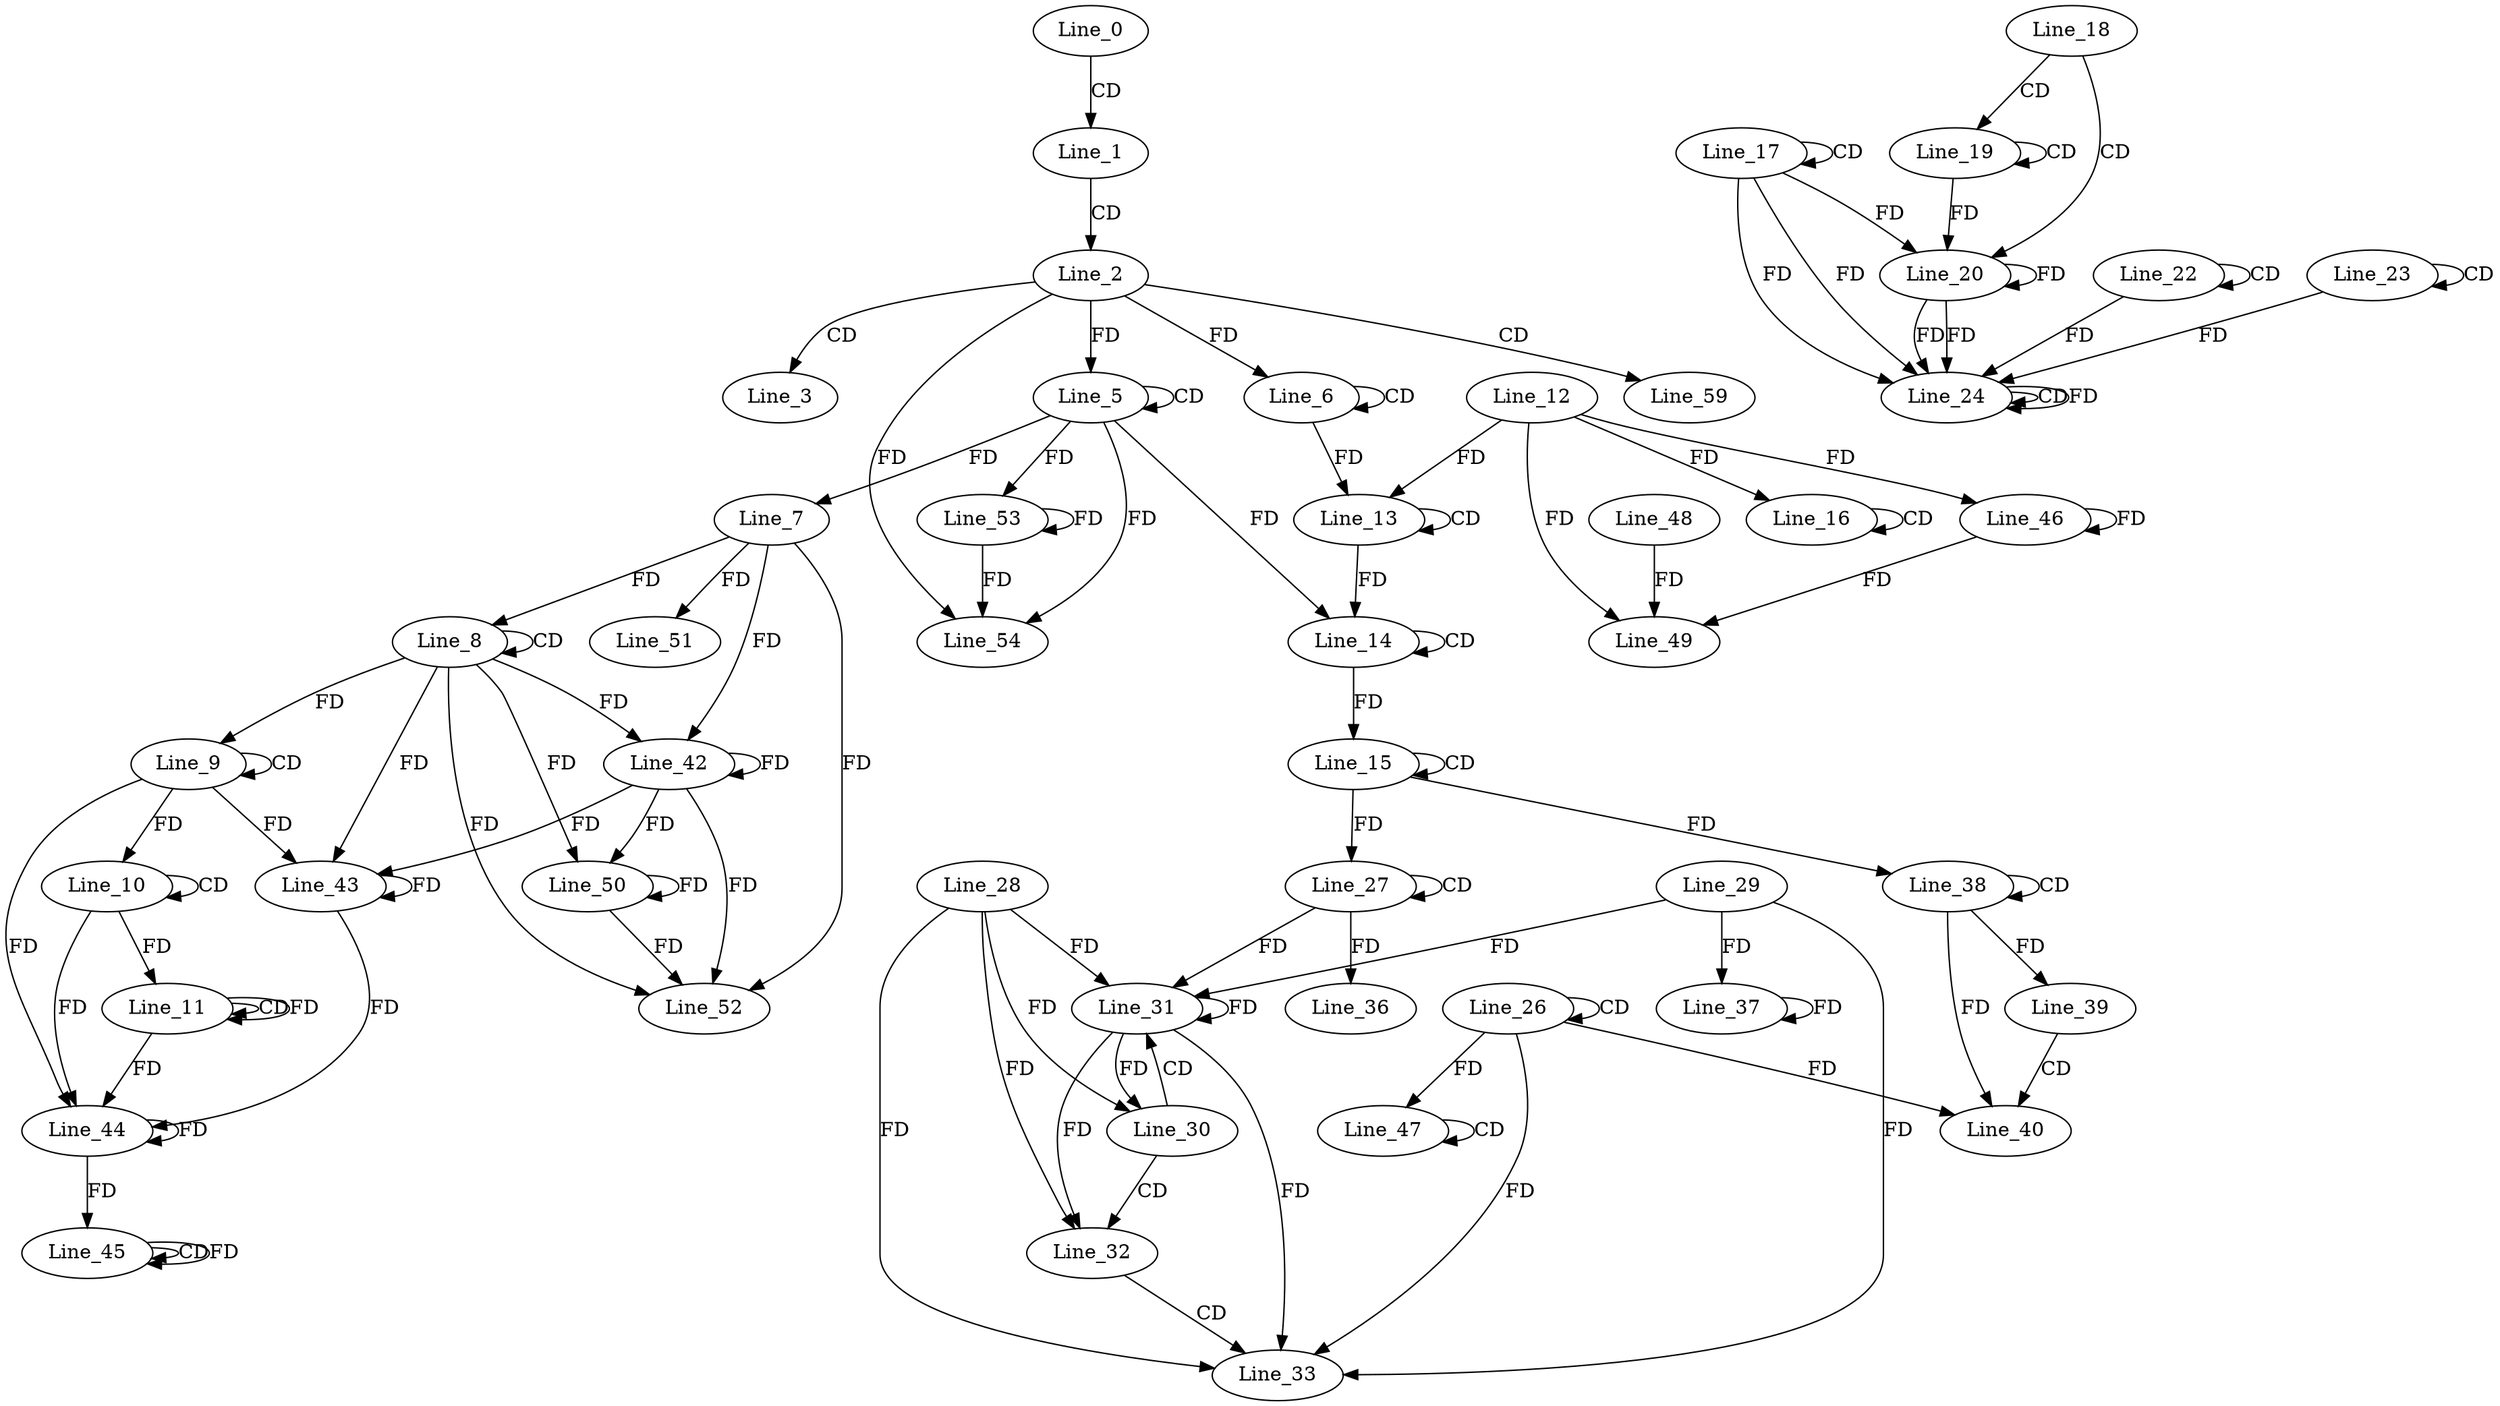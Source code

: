 digraph G {
  Line_0;
  Line_1;
  Line_2;
  Line_3;
  Line_5;
  Line_5;
  Line_6;
  Line_6;
  Line_7;
  Line_8;
  Line_8;
  Line_7;
  Line_9;
  Line_9;
  Line_10;
  Line_10;
  Line_11;
  Line_11;
  Line_11;
  Line_13;
  Line_13;
  Line_12;
  Line_13;
  Line_14;
  Line_14;
  Line_14;
  Line_15;
  Line_15;
  Line_16;
  Line_16;
  Line_17;
  Line_17;
  Line_18;
  Line_19;
  Line_19;
  Line_20;
  Line_20;
  Line_22;
  Line_22;
  Line_23;
  Line_23;
  Line_24;
  Line_24;
  Line_26;
  Line_26;
  Line_27;
  Line_27;
  Line_28;
  Line_30;
  Line_31;
  Line_31;
  Line_29;
  Line_32;
  Line_33;
  Line_36;
  Line_37;
  Line_38;
  Line_38;
  Line_39;
  Line_39;
  Line_40;
  Line_40;
  Line_42;
  Line_42;
  Line_43;
  Line_43;
  Line_44;
  Line_44;
  Line_45;
  Line_45;
  Line_45;
  Line_46;
  Line_47;
  Line_47;
  Line_47;
  Line_49;
  Line_48;
  Line_49;
  Line_49;
  Line_50;
  Line_51;
  Line_52;
  Line_53;
  Line_54;
  Line_59;
  Line_0 -> Line_1 [ label="CD" ];
  Line_1 -> Line_2 [ label="CD" ];
  Line_2 -> Line_3 [ label="CD" ];
  Line_5 -> Line_5 [ label="CD" ];
  Line_2 -> Line_5 [ label="FD" ];
  Line_6 -> Line_6 [ label="CD" ];
  Line_2 -> Line_6 [ label="FD" ];
  Line_5 -> Line_7 [ label="FD" ];
  Line_8 -> Line_8 [ label="CD" ];
  Line_7 -> Line_8 [ label="FD" ];
  Line_9 -> Line_9 [ label="CD" ];
  Line_8 -> Line_9 [ label="FD" ];
  Line_10 -> Line_10 [ label="CD" ];
  Line_9 -> Line_10 [ label="FD" ];
  Line_11 -> Line_11 [ label="CD" ];
  Line_11 -> Line_11 [ label="FD" ];
  Line_10 -> Line_11 [ label="FD" ];
  Line_13 -> Line_13 [ label="CD" ];
  Line_12 -> Line_13 [ label="FD" ];
  Line_6 -> Line_13 [ label="FD" ];
  Line_14 -> Line_14 [ label="CD" ];
  Line_13 -> Line_14 [ label="FD" ];
  Line_5 -> Line_14 [ label="FD" ];
  Line_15 -> Line_15 [ label="CD" ];
  Line_14 -> Line_15 [ label="FD" ];
  Line_16 -> Line_16 [ label="CD" ];
  Line_12 -> Line_16 [ label="FD" ];
  Line_17 -> Line_17 [ label="CD" ];
  Line_18 -> Line_19 [ label="CD" ];
  Line_19 -> Line_19 [ label="CD" ];
  Line_18 -> Line_20 [ label="CD" ];
  Line_17 -> Line_20 [ label="FD" ];
  Line_20 -> Line_20 [ label="FD" ];
  Line_19 -> Line_20 [ label="FD" ];
  Line_22 -> Line_22 [ label="CD" ];
  Line_23 -> Line_23 [ label="CD" ];
  Line_17 -> Line_24 [ label="FD" ];
  Line_20 -> Line_24 [ label="FD" ];
  Line_24 -> Line_24 [ label="CD" ];
  Line_23 -> Line_24 [ label="FD" ];
  Line_24 -> Line_24 [ label="FD" ];
  Line_22 -> Line_24 [ label="FD" ];
  Line_17 -> Line_24 [ label="FD" ];
  Line_20 -> Line_24 [ label="FD" ];
  Line_26 -> Line_26 [ label="CD" ];
  Line_27 -> Line_27 [ label="CD" ];
  Line_15 -> Line_27 [ label="FD" ];
  Line_28 -> Line_30 [ label="FD" ];
  Line_30 -> Line_31 [ label="CD" ];
  Line_31 -> Line_31 [ label="FD" ];
  Line_28 -> Line_31 [ label="FD" ];
  Line_27 -> Line_31 [ label="FD" ];
  Line_29 -> Line_31 [ label="FD" ];
  Line_30 -> Line_32 [ label="CD" ];
  Line_31 -> Line_32 [ label="FD" ];
  Line_28 -> Line_32 [ label="FD" ];
  Line_32 -> Line_33 [ label="CD" ];
  Line_26 -> Line_33 [ label="FD" ];
  Line_29 -> Line_33 [ label="FD" ];
  Line_31 -> Line_33 [ label="FD" ];
  Line_28 -> Line_33 [ label="FD" ];
  Line_27 -> Line_36 [ label="FD" ];
  Line_29 -> Line_37 [ label="FD" ];
  Line_37 -> Line_37 [ label="FD" ];
  Line_38 -> Line_38 [ label="CD" ];
  Line_15 -> Line_38 [ label="FD" ];
  Line_38 -> Line_39 [ label="FD" ];
  Line_39 -> Line_40 [ label="CD" ];
  Line_26 -> Line_40 [ label="FD" ];
  Line_38 -> Line_40 [ label="FD" ];
  Line_8 -> Line_42 [ label="FD" ];
  Line_42 -> Line_42 [ label="FD" ];
  Line_7 -> Line_42 [ label="FD" ];
  Line_9 -> Line_43 [ label="FD" ];
  Line_43 -> Line_43 [ label="FD" ];
  Line_8 -> Line_43 [ label="FD" ];
  Line_42 -> Line_43 [ label="FD" ];
  Line_11 -> Line_44 [ label="FD" ];
  Line_10 -> Line_44 [ label="FD" ];
  Line_44 -> Line_44 [ label="FD" ];
  Line_9 -> Line_44 [ label="FD" ];
  Line_43 -> Line_44 [ label="FD" ];
  Line_45 -> Line_45 [ label="CD" ];
  Line_45 -> Line_45 [ label="FD" ];
  Line_44 -> Line_45 [ label="FD" ];
  Line_12 -> Line_46 [ label="FD" ];
  Line_46 -> Line_46 [ label="FD" ];
  Line_47 -> Line_47 [ label="CD" ];
  Line_26 -> Line_47 [ label="FD" ];
  Line_12 -> Line_49 [ label="FD" ];
  Line_46 -> Line_49 [ label="FD" ];
  Line_48 -> Line_49 [ label="FD" ];
  Line_8 -> Line_50 [ label="FD" ];
  Line_42 -> Line_50 [ label="FD" ];
  Line_50 -> Line_50 [ label="FD" ];
  Line_7 -> Line_51 [ label="FD" ];
  Line_7 -> Line_52 [ label="FD" ];
  Line_8 -> Line_52 [ label="FD" ];
  Line_42 -> Line_52 [ label="FD" ];
  Line_50 -> Line_52 [ label="FD" ];
  Line_5 -> Line_53 [ label="FD" ];
  Line_53 -> Line_53 [ label="FD" ];
  Line_2 -> Line_54 [ label="FD" ];
  Line_5 -> Line_54 [ label="FD" ];
  Line_53 -> Line_54 [ label="FD" ];
  Line_2 -> Line_59 [ label="CD" ];
  Line_31 -> Line_30 [ label="FD" ];
}

